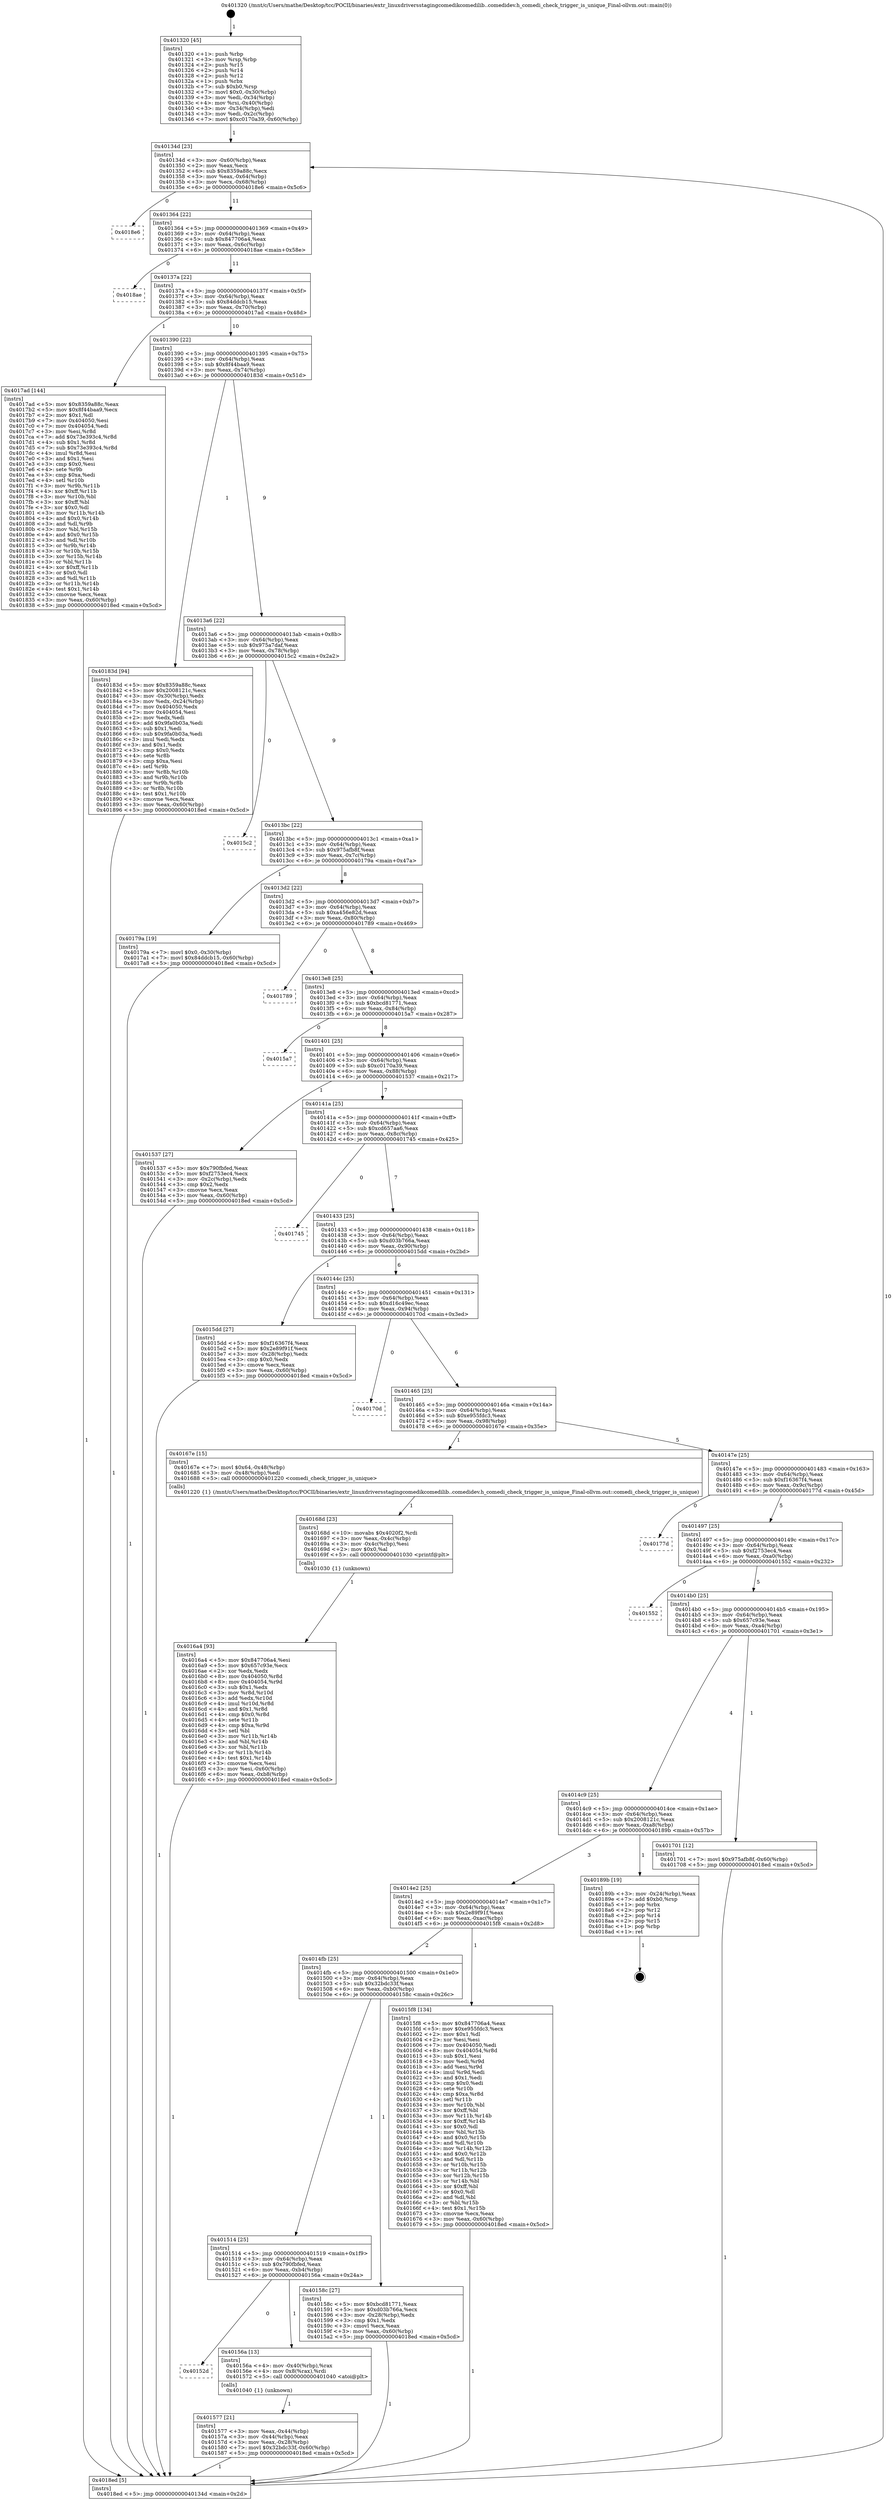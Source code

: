digraph "0x401320" {
  label = "0x401320 (/mnt/c/Users/mathe/Desktop/tcc/POCII/binaries/extr_linuxdriversstagingcomedikcomedilib..comedidev.h_comedi_check_trigger_is_unique_Final-ollvm.out::main(0))"
  labelloc = "t"
  node[shape=record]

  Entry [label="",width=0.3,height=0.3,shape=circle,fillcolor=black,style=filled]
  "0x40134d" [label="{
     0x40134d [23]\l
     | [instrs]\l
     &nbsp;&nbsp;0x40134d \<+3\>: mov -0x60(%rbp),%eax\l
     &nbsp;&nbsp;0x401350 \<+2\>: mov %eax,%ecx\l
     &nbsp;&nbsp;0x401352 \<+6\>: sub $0x8359a88c,%ecx\l
     &nbsp;&nbsp;0x401358 \<+3\>: mov %eax,-0x64(%rbp)\l
     &nbsp;&nbsp;0x40135b \<+3\>: mov %ecx,-0x68(%rbp)\l
     &nbsp;&nbsp;0x40135e \<+6\>: je 00000000004018e6 \<main+0x5c6\>\l
  }"]
  "0x4018e6" [label="{
     0x4018e6\l
  }", style=dashed]
  "0x401364" [label="{
     0x401364 [22]\l
     | [instrs]\l
     &nbsp;&nbsp;0x401364 \<+5\>: jmp 0000000000401369 \<main+0x49\>\l
     &nbsp;&nbsp;0x401369 \<+3\>: mov -0x64(%rbp),%eax\l
     &nbsp;&nbsp;0x40136c \<+5\>: sub $0x847706a4,%eax\l
     &nbsp;&nbsp;0x401371 \<+3\>: mov %eax,-0x6c(%rbp)\l
     &nbsp;&nbsp;0x401374 \<+6\>: je 00000000004018ae \<main+0x58e\>\l
  }"]
  Exit [label="",width=0.3,height=0.3,shape=circle,fillcolor=black,style=filled,peripheries=2]
  "0x4018ae" [label="{
     0x4018ae\l
  }", style=dashed]
  "0x40137a" [label="{
     0x40137a [22]\l
     | [instrs]\l
     &nbsp;&nbsp;0x40137a \<+5\>: jmp 000000000040137f \<main+0x5f\>\l
     &nbsp;&nbsp;0x40137f \<+3\>: mov -0x64(%rbp),%eax\l
     &nbsp;&nbsp;0x401382 \<+5\>: sub $0x84ddcb15,%eax\l
     &nbsp;&nbsp;0x401387 \<+3\>: mov %eax,-0x70(%rbp)\l
     &nbsp;&nbsp;0x40138a \<+6\>: je 00000000004017ad \<main+0x48d\>\l
  }"]
  "0x4016a4" [label="{
     0x4016a4 [93]\l
     | [instrs]\l
     &nbsp;&nbsp;0x4016a4 \<+5\>: mov $0x847706a4,%esi\l
     &nbsp;&nbsp;0x4016a9 \<+5\>: mov $0x657c93e,%ecx\l
     &nbsp;&nbsp;0x4016ae \<+2\>: xor %edx,%edx\l
     &nbsp;&nbsp;0x4016b0 \<+8\>: mov 0x404050,%r8d\l
     &nbsp;&nbsp;0x4016b8 \<+8\>: mov 0x404054,%r9d\l
     &nbsp;&nbsp;0x4016c0 \<+3\>: sub $0x1,%edx\l
     &nbsp;&nbsp;0x4016c3 \<+3\>: mov %r8d,%r10d\l
     &nbsp;&nbsp;0x4016c6 \<+3\>: add %edx,%r10d\l
     &nbsp;&nbsp;0x4016c9 \<+4\>: imul %r10d,%r8d\l
     &nbsp;&nbsp;0x4016cd \<+4\>: and $0x1,%r8d\l
     &nbsp;&nbsp;0x4016d1 \<+4\>: cmp $0x0,%r8d\l
     &nbsp;&nbsp;0x4016d5 \<+4\>: sete %r11b\l
     &nbsp;&nbsp;0x4016d9 \<+4\>: cmp $0xa,%r9d\l
     &nbsp;&nbsp;0x4016dd \<+3\>: setl %bl\l
     &nbsp;&nbsp;0x4016e0 \<+3\>: mov %r11b,%r14b\l
     &nbsp;&nbsp;0x4016e3 \<+3\>: and %bl,%r14b\l
     &nbsp;&nbsp;0x4016e6 \<+3\>: xor %bl,%r11b\l
     &nbsp;&nbsp;0x4016e9 \<+3\>: or %r11b,%r14b\l
     &nbsp;&nbsp;0x4016ec \<+4\>: test $0x1,%r14b\l
     &nbsp;&nbsp;0x4016f0 \<+3\>: cmovne %ecx,%esi\l
     &nbsp;&nbsp;0x4016f3 \<+3\>: mov %esi,-0x60(%rbp)\l
     &nbsp;&nbsp;0x4016f6 \<+6\>: mov %eax,-0xb8(%rbp)\l
     &nbsp;&nbsp;0x4016fc \<+5\>: jmp 00000000004018ed \<main+0x5cd\>\l
  }"]
  "0x4017ad" [label="{
     0x4017ad [144]\l
     | [instrs]\l
     &nbsp;&nbsp;0x4017ad \<+5\>: mov $0x8359a88c,%eax\l
     &nbsp;&nbsp;0x4017b2 \<+5\>: mov $0x8f44baa9,%ecx\l
     &nbsp;&nbsp;0x4017b7 \<+2\>: mov $0x1,%dl\l
     &nbsp;&nbsp;0x4017b9 \<+7\>: mov 0x404050,%esi\l
     &nbsp;&nbsp;0x4017c0 \<+7\>: mov 0x404054,%edi\l
     &nbsp;&nbsp;0x4017c7 \<+3\>: mov %esi,%r8d\l
     &nbsp;&nbsp;0x4017ca \<+7\>: add $0x73e393c4,%r8d\l
     &nbsp;&nbsp;0x4017d1 \<+4\>: sub $0x1,%r8d\l
     &nbsp;&nbsp;0x4017d5 \<+7\>: sub $0x73e393c4,%r8d\l
     &nbsp;&nbsp;0x4017dc \<+4\>: imul %r8d,%esi\l
     &nbsp;&nbsp;0x4017e0 \<+3\>: and $0x1,%esi\l
     &nbsp;&nbsp;0x4017e3 \<+3\>: cmp $0x0,%esi\l
     &nbsp;&nbsp;0x4017e6 \<+4\>: sete %r9b\l
     &nbsp;&nbsp;0x4017ea \<+3\>: cmp $0xa,%edi\l
     &nbsp;&nbsp;0x4017ed \<+4\>: setl %r10b\l
     &nbsp;&nbsp;0x4017f1 \<+3\>: mov %r9b,%r11b\l
     &nbsp;&nbsp;0x4017f4 \<+4\>: xor $0xff,%r11b\l
     &nbsp;&nbsp;0x4017f8 \<+3\>: mov %r10b,%bl\l
     &nbsp;&nbsp;0x4017fb \<+3\>: xor $0xff,%bl\l
     &nbsp;&nbsp;0x4017fe \<+3\>: xor $0x0,%dl\l
     &nbsp;&nbsp;0x401801 \<+3\>: mov %r11b,%r14b\l
     &nbsp;&nbsp;0x401804 \<+4\>: and $0x0,%r14b\l
     &nbsp;&nbsp;0x401808 \<+3\>: and %dl,%r9b\l
     &nbsp;&nbsp;0x40180b \<+3\>: mov %bl,%r15b\l
     &nbsp;&nbsp;0x40180e \<+4\>: and $0x0,%r15b\l
     &nbsp;&nbsp;0x401812 \<+3\>: and %dl,%r10b\l
     &nbsp;&nbsp;0x401815 \<+3\>: or %r9b,%r14b\l
     &nbsp;&nbsp;0x401818 \<+3\>: or %r10b,%r15b\l
     &nbsp;&nbsp;0x40181b \<+3\>: xor %r15b,%r14b\l
     &nbsp;&nbsp;0x40181e \<+3\>: or %bl,%r11b\l
     &nbsp;&nbsp;0x401821 \<+4\>: xor $0xff,%r11b\l
     &nbsp;&nbsp;0x401825 \<+3\>: or $0x0,%dl\l
     &nbsp;&nbsp;0x401828 \<+3\>: and %dl,%r11b\l
     &nbsp;&nbsp;0x40182b \<+3\>: or %r11b,%r14b\l
     &nbsp;&nbsp;0x40182e \<+4\>: test $0x1,%r14b\l
     &nbsp;&nbsp;0x401832 \<+3\>: cmovne %ecx,%eax\l
     &nbsp;&nbsp;0x401835 \<+3\>: mov %eax,-0x60(%rbp)\l
     &nbsp;&nbsp;0x401838 \<+5\>: jmp 00000000004018ed \<main+0x5cd\>\l
  }"]
  "0x401390" [label="{
     0x401390 [22]\l
     | [instrs]\l
     &nbsp;&nbsp;0x401390 \<+5\>: jmp 0000000000401395 \<main+0x75\>\l
     &nbsp;&nbsp;0x401395 \<+3\>: mov -0x64(%rbp),%eax\l
     &nbsp;&nbsp;0x401398 \<+5\>: sub $0x8f44baa9,%eax\l
     &nbsp;&nbsp;0x40139d \<+3\>: mov %eax,-0x74(%rbp)\l
     &nbsp;&nbsp;0x4013a0 \<+6\>: je 000000000040183d \<main+0x51d\>\l
  }"]
  "0x40168d" [label="{
     0x40168d [23]\l
     | [instrs]\l
     &nbsp;&nbsp;0x40168d \<+10\>: movabs $0x4020f2,%rdi\l
     &nbsp;&nbsp;0x401697 \<+3\>: mov %eax,-0x4c(%rbp)\l
     &nbsp;&nbsp;0x40169a \<+3\>: mov -0x4c(%rbp),%esi\l
     &nbsp;&nbsp;0x40169d \<+2\>: mov $0x0,%al\l
     &nbsp;&nbsp;0x40169f \<+5\>: call 0000000000401030 \<printf@plt\>\l
     | [calls]\l
     &nbsp;&nbsp;0x401030 \{1\} (unknown)\l
  }"]
  "0x40183d" [label="{
     0x40183d [94]\l
     | [instrs]\l
     &nbsp;&nbsp;0x40183d \<+5\>: mov $0x8359a88c,%eax\l
     &nbsp;&nbsp;0x401842 \<+5\>: mov $0x2008121c,%ecx\l
     &nbsp;&nbsp;0x401847 \<+3\>: mov -0x30(%rbp),%edx\l
     &nbsp;&nbsp;0x40184a \<+3\>: mov %edx,-0x24(%rbp)\l
     &nbsp;&nbsp;0x40184d \<+7\>: mov 0x404050,%edx\l
     &nbsp;&nbsp;0x401854 \<+7\>: mov 0x404054,%esi\l
     &nbsp;&nbsp;0x40185b \<+2\>: mov %edx,%edi\l
     &nbsp;&nbsp;0x40185d \<+6\>: add $0x9fa0b03a,%edi\l
     &nbsp;&nbsp;0x401863 \<+3\>: sub $0x1,%edi\l
     &nbsp;&nbsp;0x401866 \<+6\>: sub $0x9fa0b03a,%edi\l
     &nbsp;&nbsp;0x40186c \<+3\>: imul %edi,%edx\l
     &nbsp;&nbsp;0x40186f \<+3\>: and $0x1,%edx\l
     &nbsp;&nbsp;0x401872 \<+3\>: cmp $0x0,%edx\l
     &nbsp;&nbsp;0x401875 \<+4\>: sete %r8b\l
     &nbsp;&nbsp;0x401879 \<+3\>: cmp $0xa,%esi\l
     &nbsp;&nbsp;0x40187c \<+4\>: setl %r9b\l
     &nbsp;&nbsp;0x401880 \<+3\>: mov %r8b,%r10b\l
     &nbsp;&nbsp;0x401883 \<+3\>: and %r9b,%r10b\l
     &nbsp;&nbsp;0x401886 \<+3\>: xor %r9b,%r8b\l
     &nbsp;&nbsp;0x401889 \<+3\>: or %r8b,%r10b\l
     &nbsp;&nbsp;0x40188c \<+4\>: test $0x1,%r10b\l
     &nbsp;&nbsp;0x401890 \<+3\>: cmovne %ecx,%eax\l
     &nbsp;&nbsp;0x401893 \<+3\>: mov %eax,-0x60(%rbp)\l
     &nbsp;&nbsp;0x401896 \<+5\>: jmp 00000000004018ed \<main+0x5cd\>\l
  }"]
  "0x4013a6" [label="{
     0x4013a6 [22]\l
     | [instrs]\l
     &nbsp;&nbsp;0x4013a6 \<+5\>: jmp 00000000004013ab \<main+0x8b\>\l
     &nbsp;&nbsp;0x4013ab \<+3\>: mov -0x64(%rbp),%eax\l
     &nbsp;&nbsp;0x4013ae \<+5\>: sub $0x975a7daf,%eax\l
     &nbsp;&nbsp;0x4013b3 \<+3\>: mov %eax,-0x78(%rbp)\l
     &nbsp;&nbsp;0x4013b6 \<+6\>: je 00000000004015c2 \<main+0x2a2\>\l
  }"]
  "0x401577" [label="{
     0x401577 [21]\l
     | [instrs]\l
     &nbsp;&nbsp;0x401577 \<+3\>: mov %eax,-0x44(%rbp)\l
     &nbsp;&nbsp;0x40157a \<+3\>: mov -0x44(%rbp),%eax\l
     &nbsp;&nbsp;0x40157d \<+3\>: mov %eax,-0x28(%rbp)\l
     &nbsp;&nbsp;0x401580 \<+7\>: movl $0x32bdc33f,-0x60(%rbp)\l
     &nbsp;&nbsp;0x401587 \<+5\>: jmp 00000000004018ed \<main+0x5cd\>\l
  }"]
  "0x4015c2" [label="{
     0x4015c2\l
  }", style=dashed]
  "0x4013bc" [label="{
     0x4013bc [22]\l
     | [instrs]\l
     &nbsp;&nbsp;0x4013bc \<+5\>: jmp 00000000004013c1 \<main+0xa1\>\l
     &nbsp;&nbsp;0x4013c1 \<+3\>: mov -0x64(%rbp),%eax\l
     &nbsp;&nbsp;0x4013c4 \<+5\>: sub $0x975afb8f,%eax\l
     &nbsp;&nbsp;0x4013c9 \<+3\>: mov %eax,-0x7c(%rbp)\l
     &nbsp;&nbsp;0x4013cc \<+6\>: je 000000000040179a \<main+0x47a\>\l
  }"]
  "0x40152d" [label="{
     0x40152d\l
  }", style=dashed]
  "0x40179a" [label="{
     0x40179a [19]\l
     | [instrs]\l
     &nbsp;&nbsp;0x40179a \<+7\>: movl $0x0,-0x30(%rbp)\l
     &nbsp;&nbsp;0x4017a1 \<+7\>: movl $0x84ddcb15,-0x60(%rbp)\l
     &nbsp;&nbsp;0x4017a8 \<+5\>: jmp 00000000004018ed \<main+0x5cd\>\l
  }"]
  "0x4013d2" [label="{
     0x4013d2 [22]\l
     | [instrs]\l
     &nbsp;&nbsp;0x4013d2 \<+5\>: jmp 00000000004013d7 \<main+0xb7\>\l
     &nbsp;&nbsp;0x4013d7 \<+3\>: mov -0x64(%rbp),%eax\l
     &nbsp;&nbsp;0x4013da \<+5\>: sub $0xa456e82d,%eax\l
     &nbsp;&nbsp;0x4013df \<+3\>: mov %eax,-0x80(%rbp)\l
     &nbsp;&nbsp;0x4013e2 \<+6\>: je 0000000000401789 \<main+0x469\>\l
  }"]
  "0x40156a" [label="{
     0x40156a [13]\l
     | [instrs]\l
     &nbsp;&nbsp;0x40156a \<+4\>: mov -0x40(%rbp),%rax\l
     &nbsp;&nbsp;0x40156e \<+4\>: mov 0x8(%rax),%rdi\l
     &nbsp;&nbsp;0x401572 \<+5\>: call 0000000000401040 \<atoi@plt\>\l
     | [calls]\l
     &nbsp;&nbsp;0x401040 \{1\} (unknown)\l
  }"]
  "0x401789" [label="{
     0x401789\l
  }", style=dashed]
  "0x4013e8" [label="{
     0x4013e8 [25]\l
     | [instrs]\l
     &nbsp;&nbsp;0x4013e8 \<+5\>: jmp 00000000004013ed \<main+0xcd\>\l
     &nbsp;&nbsp;0x4013ed \<+3\>: mov -0x64(%rbp),%eax\l
     &nbsp;&nbsp;0x4013f0 \<+5\>: sub $0xbcd81771,%eax\l
     &nbsp;&nbsp;0x4013f5 \<+6\>: mov %eax,-0x84(%rbp)\l
     &nbsp;&nbsp;0x4013fb \<+6\>: je 00000000004015a7 \<main+0x287\>\l
  }"]
  "0x401514" [label="{
     0x401514 [25]\l
     | [instrs]\l
     &nbsp;&nbsp;0x401514 \<+5\>: jmp 0000000000401519 \<main+0x1f9\>\l
     &nbsp;&nbsp;0x401519 \<+3\>: mov -0x64(%rbp),%eax\l
     &nbsp;&nbsp;0x40151c \<+5\>: sub $0x790fbfed,%eax\l
     &nbsp;&nbsp;0x401521 \<+6\>: mov %eax,-0xb4(%rbp)\l
     &nbsp;&nbsp;0x401527 \<+6\>: je 000000000040156a \<main+0x24a\>\l
  }"]
  "0x4015a7" [label="{
     0x4015a7\l
  }", style=dashed]
  "0x401401" [label="{
     0x401401 [25]\l
     | [instrs]\l
     &nbsp;&nbsp;0x401401 \<+5\>: jmp 0000000000401406 \<main+0xe6\>\l
     &nbsp;&nbsp;0x401406 \<+3\>: mov -0x64(%rbp),%eax\l
     &nbsp;&nbsp;0x401409 \<+5\>: sub $0xc0170a39,%eax\l
     &nbsp;&nbsp;0x40140e \<+6\>: mov %eax,-0x88(%rbp)\l
     &nbsp;&nbsp;0x401414 \<+6\>: je 0000000000401537 \<main+0x217\>\l
  }"]
  "0x40158c" [label="{
     0x40158c [27]\l
     | [instrs]\l
     &nbsp;&nbsp;0x40158c \<+5\>: mov $0xbcd81771,%eax\l
     &nbsp;&nbsp;0x401591 \<+5\>: mov $0xd03b766a,%ecx\l
     &nbsp;&nbsp;0x401596 \<+3\>: mov -0x28(%rbp),%edx\l
     &nbsp;&nbsp;0x401599 \<+3\>: cmp $0x1,%edx\l
     &nbsp;&nbsp;0x40159c \<+3\>: cmovl %ecx,%eax\l
     &nbsp;&nbsp;0x40159f \<+3\>: mov %eax,-0x60(%rbp)\l
     &nbsp;&nbsp;0x4015a2 \<+5\>: jmp 00000000004018ed \<main+0x5cd\>\l
  }"]
  "0x401537" [label="{
     0x401537 [27]\l
     | [instrs]\l
     &nbsp;&nbsp;0x401537 \<+5\>: mov $0x790fbfed,%eax\l
     &nbsp;&nbsp;0x40153c \<+5\>: mov $0xf2753ec4,%ecx\l
     &nbsp;&nbsp;0x401541 \<+3\>: mov -0x2c(%rbp),%edx\l
     &nbsp;&nbsp;0x401544 \<+3\>: cmp $0x2,%edx\l
     &nbsp;&nbsp;0x401547 \<+3\>: cmovne %ecx,%eax\l
     &nbsp;&nbsp;0x40154a \<+3\>: mov %eax,-0x60(%rbp)\l
     &nbsp;&nbsp;0x40154d \<+5\>: jmp 00000000004018ed \<main+0x5cd\>\l
  }"]
  "0x40141a" [label="{
     0x40141a [25]\l
     | [instrs]\l
     &nbsp;&nbsp;0x40141a \<+5\>: jmp 000000000040141f \<main+0xff\>\l
     &nbsp;&nbsp;0x40141f \<+3\>: mov -0x64(%rbp),%eax\l
     &nbsp;&nbsp;0x401422 \<+5\>: sub $0xcd657aa6,%eax\l
     &nbsp;&nbsp;0x401427 \<+6\>: mov %eax,-0x8c(%rbp)\l
     &nbsp;&nbsp;0x40142d \<+6\>: je 0000000000401745 \<main+0x425\>\l
  }"]
  "0x4018ed" [label="{
     0x4018ed [5]\l
     | [instrs]\l
     &nbsp;&nbsp;0x4018ed \<+5\>: jmp 000000000040134d \<main+0x2d\>\l
  }"]
  "0x401320" [label="{
     0x401320 [45]\l
     | [instrs]\l
     &nbsp;&nbsp;0x401320 \<+1\>: push %rbp\l
     &nbsp;&nbsp;0x401321 \<+3\>: mov %rsp,%rbp\l
     &nbsp;&nbsp;0x401324 \<+2\>: push %r15\l
     &nbsp;&nbsp;0x401326 \<+2\>: push %r14\l
     &nbsp;&nbsp;0x401328 \<+2\>: push %r12\l
     &nbsp;&nbsp;0x40132a \<+1\>: push %rbx\l
     &nbsp;&nbsp;0x40132b \<+7\>: sub $0xb0,%rsp\l
     &nbsp;&nbsp;0x401332 \<+7\>: movl $0x0,-0x30(%rbp)\l
     &nbsp;&nbsp;0x401339 \<+3\>: mov %edi,-0x34(%rbp)\l
     &nbsp;&nbsp;0x40133c \<+4\>: mov %rsi,-0x40(%rbp)\l
     &nbsp;&nbsp;0x401340 \<+3\>: mov -0x34(%rbp),%edi\l
     &nbsp;&nbsp;0x401343 \<+3\>: mov %edi,-0x2c(%rbp)\l
     &nbsp;&nbsp;0x401346 \<+7\>: movl $0xc0170a39,-0x60(%rbp)\l
  }"]
  "0x4014fb" [label="{
     0x4014fb [25]\l
     | [instrs]\l
     &nbsp;&nbsp;0x4014fb \<+5\>: jmp 0000000000401500 \<main+0x1e0\>\l
     &nbsp;&nbsp;0x401500 \<+3\>: mov -0x64(%rbp),%eax\l
     &nbsp;&nbsp;0x401503 \<+5\>: sub $0x32bdc33f,%eax\l
     &nbsp;&nbsp;0x401508 \<+6\>: mov %eax,-0xb0(%rbp)\l
     &nbsp;&nbsp;0x40150e \<+6\>: je 000000000040158c \<main+0x26c\>\l
  }"]
  "0x401745" [label="{
     0x401745\l
  }", style=dashed]
  "0x401433" [label="{
     0x401433 [25]\l
     | [instrs]\l
     &nbsp;&nbsp;0x401433 \<+5\>: jmp 0000000000401438 \<main+0x118\>\l
     &nbsp;&nbsp;0x401438 \<+3\>: mov -0x64(%rbp),%eax\l
     &nbsp;&nbsp;0x40143b \<+5\>: sub $0xd03b766a,%eax\l
     &nbsp;&nbsp;0x401440 \<+6\>: mov %eax,-0x90(%rbp)\l
     &nbsp;&nbsp;0x401446 \<+6\>: je 00000000004015dd \<main+0x2bd\>\l
  }"]
  "0x4015f8" [label="{
     0x4015f8 [134]\l
     | [instrs]\l
     &nbsp;&nbsp;0x4015f8 \<+5\>: mov $0x847706a4,%eax\l
     &nbsp;&nbsp;0x4015fd \<+5\>: mov $0xe955fdc3,%ecx\l
     &nbsp;&nbsp;0x401602 \<+2\>: mov $0x1,%dl\l
     &nbsp;&nbsp;0x401604 \<+2\>: xor %esi,%esi\l
     &nbsp;&nbsp;0x401606 \<+7\>: mov 0x404050,%edi\l
     &nbsp;&nbsp;0x40160d \<+8\>: mov 0x404054,%r8d\l
     &nbsp;&nbsp;0x401615 \<+3\>: sub $0x1,%esi\l
     &nbsp;&nbsp;0x401618 \<+3\>: mov %edi,%r9d\l
     &nbsp;&nbsp;0x40161b \<+3\>: add %esi,%r9d\l
     &nbsp;&nbsp;0x40161e \<+4\>: imul %r9d,%edi\l
     &nbsp;&nbsp;0x401622 \<+3\>: and $0x1,%edi\l
     &nbsp;&nbsp;0x401625 \<+3\>: cmp $0x0,%edi\l
     &nbsp;&nbsp;0x401628 \<+4\>: sete %r10b\l
     &nbsp;&nbsp;0x40162c \<+4\>: cmp $0xa,%r8d\l
     &nbsp;&nbsp;0x401630 \<+4\>: setl %r11b\l
     &nbsp;&nbsp;0x401634 \<+3\>: mov %r10b,%bl\l
     &nbsp;&nbsp;0x401637 \<+3\>: xor $0xff,%bl\l
     &nbsp;&nbsp;0x40163a \<+3\>: mov %r11b,%r14b\l
     &nbsp;&nbsp;0x40163d \<+4\>: xor $0xff,%r14b\l
     &nbsp;&nbsp;0x401641 \<+3\>: xor $0x0,%dl\l
     &nbsp;&nbsp;0x401644 \<+3\>: mov %bl,%r15b\l
     &nbsp;&nbsp;0x401647 \<+4\>: and $0x0,%r15b\l
     &nbsp;&nbsp;0x40164b \<+3\>: and %dl,%r10b\l
     &nbsp;&nbsp;0x40164e \<+3\>: mov %r14b,%r12b\l
     &nbsp;&nbsp;0x401651 \<+4\>: and $0x0,%r12b\l
     &nbsp;&nbsp;0x401655 \<+3\>: and %dl,%r11b\l
     &nbsp;&nbsp;0x401658 \<+3\>: or %r10b,%r15b\l
     &nbsp;&nbsp;0x40165b \<+3\>: or %r11b,%r12b\l
     &nbsp;&nbsp;0x40165e \<+3\>: xor %r12b,%r15b\l
     &nbsp;&nbsp;0x401661 \<+3\>: or %r14b,%bl\l
     &nbsp;&nbsp;0x401664 \<+3\>: xor $0xff,%bl\l
     &nbsp;&nbsp;0x401667 \<+3\>: or $0x0,%dl\l
     &nbsp;&nbsp;0x40166a \<+2\>: and %dl,%bl\l
     &nbsp;&nbsp;0x40166c \<+3\>: or %bl,%r15b\l
     &nbsp;&nbsp;0x40166f \<+4\>: test $0x1,%r15b\l
     &nbsp;&nbsp;0x401673 \<+3\>: cmovne %ecx,%eax\l
     &nbsp;&nbsp;0x401676 \<+3\>: mov %eax,-0x60(%rbp)\l
     &nbsp;&nbsp;0x401679 \<+5\>: jmp 00000000004018ed \<main+0x5cd\>\l
  }"]
  "0x4015dd" [label="{
     0x4015dd [27]\l
     | [instrs]\l
     &nbsp;&nbsp;0x4015dd \<+5\>: mov $0xf16367f4,%eax\l
     &nbsp;&nbsp;0x4015e2 \<+5\>: mov $0x2e89f91f,%ecx\l
     &nbsp;&nbsp;0x4015e7 \<+3\>: mov -0x28(%rbp),%edx\l
     &nbsp;&nbsp;0x4015ea \<+3\>: cmp $0x0,%edx\l
     &nbsp;&nbsp;0x4015ed \<+3\>: cmove %ecx,%eax\l
     &nbsp;&nbsp;0x4015f0 \<+3\>: mov %eax,-0x60(%rbp)\l
     &nbsp;&nbsp;0x4015f3 \<+5\>: jmp 00000000004018ed \<main+0x5cd\>\l
  }"]
  "0x40144c" [label="{
     0x40144c [25]\l
     | [instrs]\l
     &nbsp;&nbsp;0x40144c \<+5\>: jmp 0000000000401451 \<main+0x131\>\l
     &nbsp;&nbsp;0x401451 \<+3\>: mov -0x64(%rbp),%eax\l
     &nbsp;&nbsp;0x401454 \<+5\>: sub $0xd16c49ec,%eax\l
     &nbsp;&nbsp;0x401459 \<+6\>: mov %eax,-0x94(%rbp)\l
     &nbsp;&nbsp;0x40145f \<+6\>: je 000000000040170d \<main+0x3ed\>\l
  }"]
  "0x4014e2" [label="{
     0x4014e2 [25]\l
     | [instrs]\l
     &nbsp;&nbsp;0x4014e2 \<+5\>: jmp 00000000004014e7 \<main+0x1c7\>\l
     &nbsp;&nbsp;0x4014e7 \<+3\>: mov -0x64(%rbp),%eax\l
     &nbsp;&nbsp;0x4014ea \<+5\>: sub $0x2e89f91f,%eax\l
     &nbsp;&nbsp;0x4014ef \<+6\>: mov %eax,-0xac(%rbp)\l
     &nbsp;&nbsp;0x4014f5 \<+6\>: je 00000000004015f8 \<main+0x2d8\>\l
  }"]
  "0x40170d" [label="{
     0x40170d\l
  }", style=dashed]
  "0x401465" [label="{
     0x401465 [25]\l
     | [instrs]\l
     &nbsp;&nbsp;0x401465 \<+5\>: jmp 000000000040146a \<main+0x14a\>\l
     &nbsp;&nbsp;0x40146a \<+3\>: mov -0x64(%rbp),%eax\l
     &nbsp;&nbsp;0x40146d \<+5\>: sub $0xe955fdc3,%eax\l
     &nbsp;&nbsp;0x401472 \<+6\>: mov %eax,-0x98(%rbp)\l
     &nbsp;&nbsp;0x401478 \<+6\>: je 000000000040167e \<main+0x35e\>\l
  }"]
  "0x40189b" [label="{
     0x40189b [19]\l
     | [instrs]\l
     &nbsp;&nbsp;0x40189b \<+3\>: mov -0x24(%rbp),%eax\l
     &nbsp;&nbsp;0x40189e \<+7\>: add $0xb0,%rsp\l
     &nbsp;&nbsp;0x4018a5 \<+1\>: pop %rbx\l
     &nbsp;&nbsp;0x4018a6 \<+2\>: pop %r12\l
     &nbsp;&nbsp;0x4018a8 \<+2\>: pop %r14\l
     &nbsp;&nbsp;0x4018aa \<+2\>: pop %r15\l
     &nbsp;&nbsp;0x4018ac \<+1\>: pop %rbp\l
     &nbsp;&nbsp;0x4018ad \<+1\>: ret\l
  }"]
  "0x40167e" [label="{
     0x40167e [15]\l
     | [instrs]\l
     &nbsp;&nbsp;0x40167e \<+7\>: movl $0x64,-0x48(%rbp)\l
     &nbsp;&nbsp;0x401685 \<+3\>: mov -0x48(%rbp),%edi\l
     &nbsp;&nbsp;0x401688 \<+5\>: call 0000000000401220 \<comedi_check_trigger_is_unique\>\l
     | [calls]\l
     &nbsp;&nbsp;0x401220 \{1\} (/mnt/c/Users/mathe/Desktop/tcc/POCII/binaries/extr_linuxdriversstagingcomedikcomedilib..comedidev.h_comedi_check_trigger_is_unique_Final-ollvm.out::comedi_check_trigger_is_unique)\l
  }"]
  "0x40147e" [label="{
     0x40147e [25]\l
     | [instrs]\l
     &nbsp;&nbsp;0x40147e \<+5\>: jmp 0000000000401483 \<main+0x163\>\l
     &nbsp;&nbsp;0x401483 \<+3\>: mov -0x64(%rbp),%eax\l
     &nbsp;&nbsp;0x401486 \<+5\>: sub $0xf16367f4,%eax\l
     &nbsp;&nbsp;0x40148b \<+6\>: mov %eax,-0x9c(%rbp)\l
     &nbsp;&nbsp;0x401491 \<+6\>: je 000000000040177d \<main+0x45d\>\l
  }"]
  "0x4014c9" [label="{
     0x4014c9 [25]\l
     | [instrs]\l
     &nbsp;&nbsp;0x4014c9 \<+5\>: jmp 00000000004014ce \<main+0x1ae\>\l
     &nbsp;&nbsp;0x4014ce \<+3\>: mov -0x64(%rbp),%eax\l
     &nbsp;&nbsp;0x4014d1 \<+5\>: sub $0x2008121c,%eax\l
     &nbsp;&nbsp;0x4014d6 \<+6\>: mov %eax,-0xa8(%rbp)\l
     &nbsp;&nbsp;0x4014dc \<+6\>: je 000000000040189b \<main+0x57b\>\l
  }"]
  "0x40177d" [label="{
     0x40177d\l
  }", style=dashed]
  "0x401497" [label="{
     0x401497 [25]\l
     | [instrs]\l
     &nbsp;&nbsp;0x401497 \<+5\>: jmp 000000000040149c \<main+0x17c\>\l
     &nbsp;&nbsp;0x40149c \<+3\>: mov -0x64(%rbp),%eax\l
     &nbsp;&nbsp;0x40149f \<+5\>: sub $0xf2753ec4,%eax\l
     &nbsp;&nbsp;0x4014a4 \<+6\>: mov %eax,-0xa0(%rbp)\l
     &nbsp;&nbsp;0x4014aa \<+6\>: je 0000000000401552 \<main+0x232\>\l
  }"]
  "0x401701" [label="{
     0x401701 [12]\l
     | [instrs]\l
     &nbsp;&nbsp;0x401701 \<+7\>: movl $0x975afb8f,-0x60(%rbp)\l
     &nbsp;&nbsp;0x401708 \<+5\>: jmp 00000000004018ed \<main+0x5cd\>\l
  }"]
  "0x401552" [label="{
     0x401552\l
  }", style=dashed]
  "0x4014b0" [label="{
     0x4014b0 [25]\l
     | [instrs]\l
     &nbsp;&nbsp;0x4014b0 \<+5\>: jmp 00000000004014b5 \<main+0x195\>\l
     &nbsp;&nbsp;0x4014b5 \<+3\>: mov -0x64(%rbp),%eax\l
     &nbsp;&nbsp;0x4014b8 \<+5\>: sub $0x657c93e,%eax\l
     &nbsp;&nbsp;0x4014bd \<+6\>: mov %eax,-0xa4(%rbp)\l
     &nbsp;&nbsp;0x4014c3 \<+6\>: je 0000000000401701 \<main+0x3e1\>\l
  }"]
  Entry -> "0x401320" [label=" 1"]
  "0x40134d" -> "0x4018e6" [label=" 0"]
  "0x40134d" -> "0x401364" [label=" 11"]
  "0x40189b" -> Exit [label=" 1"]
  "0x401364" -> "0x4018ae" [label=" 0"]
  "0x401364" -> "0x40137a" [label=" 11"]
  "0x40183d" -> "0x4018ed" [label=" 1"]
  "0x40137a" -> "0x4017ad" [label=" 1"]
  "0x40137a" -> "0x401390" [label=" 10"]
  "0x4017ad" -> "0x4018ed" [label=" 1"]
  "0x401390" -> "0x40183d" [label=" 1"]
  "0x401390" -> "0x4013a6" [label=" 9"]
  "0x40179a" -> "0x4018ed" [label=" 1"]
  "0x4013a6" -> "0x4015c2" [label=" 0"]
  "0x4013a6" -> "0x4013bc" [label=" 9"]
  "0x401701" -> "0x4018ed" [label=" 1"]
  "0x4013bc" -> "0x40179a" [label=" 1"]
  "0x4013bc" -> "0x4013d2" [label=" 8"]
  "0x4016a4" -> "0x4018ed" [label=" 1"]
  "0x4013d2" -> "0x401789" [label=" 0"]
  "0x4013d2" -> "0x4013e8" [label=" 8"]
  "0x40168d" -> "0x4016a4" [label=" 1"]
  "0x4013e8" -> "0x4015a7" [label=" 0"]
  "0x4013e8" -> "0x401401" [label=" 8"]
  "0x4015f8" -> "0x4018ed" [label=" 1"]
  "0x401401" -> "0x401537" [label=" 1"]
  "0x401401" -> "0x40141a" [label=" 7"]
  "0x401537" -> "0x4018ed" [label=" 1"]
  "0x401320" -> "0x40134d" [label=" 1"]
  "0x4018ed" -> "0x40134d" [label=" 10"]
  "0x4015dd" -> "0x4018ed" [label=" 1"]
  "0x40141a" -> "0x401745" [label=" 0"]
  "0x40141a" -> "0x401433" [label=" 7"]
  "0x401577" -> "0x4018ed" [label=" 1"]
  "0x401433" -> "0x4015dd" [label=" 1"]
  "0x401433" -> "0x40144c" [label=" 6"]
  "0x40156a" -> "0x401577" [label=" 1"]
  "0x40144c" -> "0x40170d" [label=" 0"]
  "0x40144c" -> "0x401465" [label=" 6"]
  "0x401514" -> "0x40156a" [label=" 1"]
  "0x401465" -> "0x40167e" [label=" 1"]
  "0x401465" -> "0x40147e" [label=" 5"]
  "0x40167e" -> "0x40168d" [label=" 1"]
  "0x40147e" -> "0x40177d" [label=" 0"]
  "0x40147e" -> "0x401497" [label=" 5"]
  "0x4014fb" -> "0x40158c" [label=" 1"]
  "0x401497" -> "0x401552" [label=" 0"]
  "0x401497" -> "0x4014b0" [label=" 5"]
  "0x40158c" -> "0x4018ed" [label=" 1"]
  "0x4014b0" -> "0x401701" [label=" 1"]
  "0x4014b0" -> "0x4014c9" [label=" 4"]
  "0x4014fb" -> "0x401514" [label=" 1"]
  "0x4014c9" -> "0x40189b" [label=" 1"]
  "0x4014c9" -> "0x4014e2" [label=" 3"]
  "0x401514" -> "0x40152d" [label=" 0"]
  "0x4014e2" -> "0x4015f8" [label=" 1"]
  "0x4014e2" -> "0x4014fb" [label=" 2"]
}

